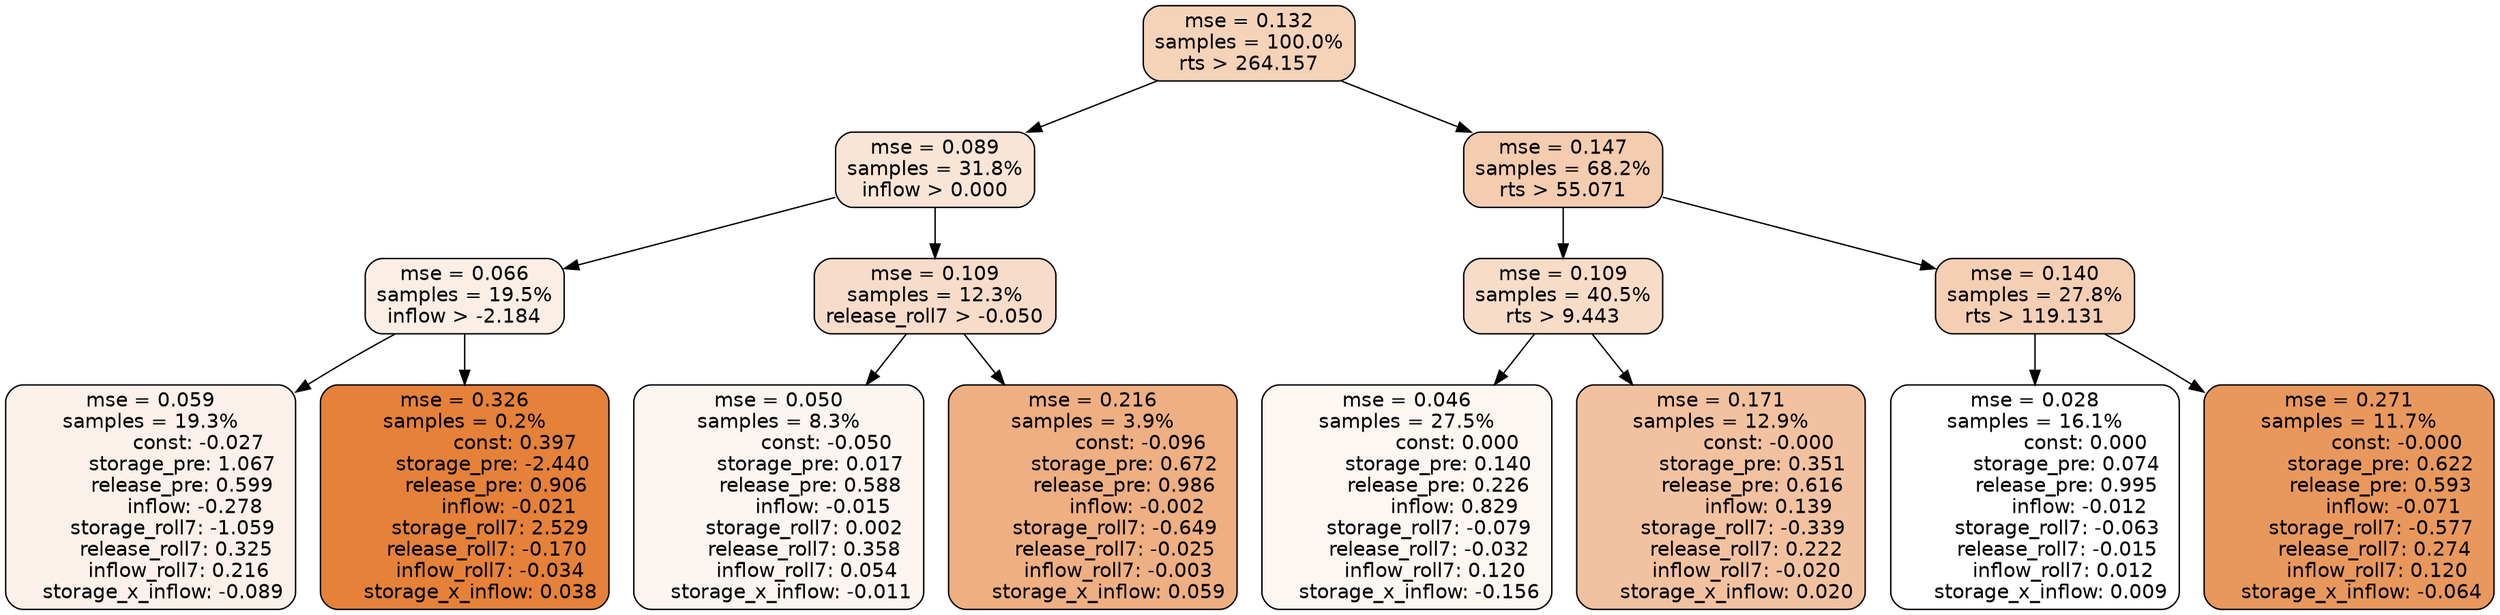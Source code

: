 digraph tree {
node [shape=rectangle, style="filled, rounded", color="black", fontname=helvetica] ;
edge [fontname=helvetica] ;
	"0" [label="mse = 0.132
samples = 100.0%
rts > 264.157", fillcolor="#f5d3b9"]
	"8" [label="mse = 0.089
samples = 31.8%
inflow > 0.000", fillcolor="#f9e5d6"]
	"1" [label="mse = 0.147
samples = 68.2%
rts > 55.071", fillcolor="#f4ccb0"]
	"9" [label="mse = 0.066
samples = 19.5%
inflow > -2.184", fillcolor="#fbeee5"]
	"12" [label="mse = 0.109
samples = 12.3%
release_roll7 > -0.050", fillcolor="#f7dcc9"]
	"2" [label="mse = 0.109
samples = 40.5%
rts > 9.443", fillcolor="#f7dcc8"]
	"5" [label="mse = 0.140
samples = 27.8%
rts > 119.131", fillcolor="#f5cfb4"]
	"11" [label="mse = 0.059
samples = 19.3%
               const: -0.027
          storage_pre: 1.067
          release_pre: 0.599
              inflow: -0.278
       storage_roll7: -1.059
        release_roll7: 0.325
         inflow_roll7: 0.216
    storage_x_inflow: -0.089", fillcolor="#fcf1ea"]
	"10" [label="mse = 0.326
samples = 0.2%
                const: 0.397
         storage_pre: -2.440
          release_pre: 0.906
              inflow: -0.021
        storage_roll7: 2.529
       release_roll7: -0.170
        inflow_roll7: -0.034
     storage_x_inflow: 0.038", fillcolor="#e58139"]
	"13" [label="mse = 0.050
samples = 8.3%
               const: -0.050
          storage_pre: 0.017
          release_pre: 0.588
              inflow: -0.015
        storage_roll7: 0.002
        release_roll7: 0.358
         inflow_roll7: 0.054
    storage_x_inflow: -0.011", fillcolor="#fdf5f0"]
	"14" [label="mse = 0.216
samples = 3.9%
               const: -0.096
          storage_pre: 0.672
          release_pre: 0.986
              inflow: -0.002
       storage_roll7: -0.649
       release_roll7: -0.025
        inflow_roll7: -0.003
     storage_x_inflow: 0.059", fillcolor="#eeaf82"]
	"3" [label="mse = 0.046
samples = 27.5%
                const: 0.000
          storage_pre: 0.140
          release_pre: 0.226
               inflow: 0.829
       storage_roll7: -0.079
       release_roll7: -0.032
         inflow_roll7: 0.120
    storage_x_inflow: -0.156", fillcolor="#fdf7f2"]
	"4" [label="mse = 0.171
samples = 12.9%
               const: -0.000
          storage_pre: 0.351
          release_pre: 0.616
               inflow: 0.139
       storage_roll7: -0.339
        release_roll7: 0.222
        inflow_roll7: -0.020
     storage_x_inflow: 0.020", fillcolor="#f2c2a0"]
	"7" [label="mse = 0.028
samples = 16.1%
                const: 0.000
          storage_pre: 0.074
          release_pre: 0.995
              inflow: -0.012
       storage_roll7: -0.063
       release_roll7: -0.015
         inflow_roll7: 0.012
     storage_x_inflow: 0.009", fillcolor="#ffffff"]
	"6" [label="mse = 0.271
samples = 11.7%
               const: -0.000
          storage_pre: 0.622
          release_pre: 0.593
              inflow: -0.071
       storage_roll7: -0.577
        release_roll7: 0.274
         inflow_roll7: 0.120
    storage_x_inflow: -0.064", fillcolor="#e9985d"]

	"0" -> "1"
	"0" -> "8"
	"8" -> "9"
	"8" -> "12"
	"1" -> "2"
	"1" -> "5"
	"9" -> "10"
	"9" -> "11"
	"12" -> "13"
	"12" -> "14"
	"2" -> "3"
	"2" -> "4"
	"5" -> "6"
	"5" -> "7"
}